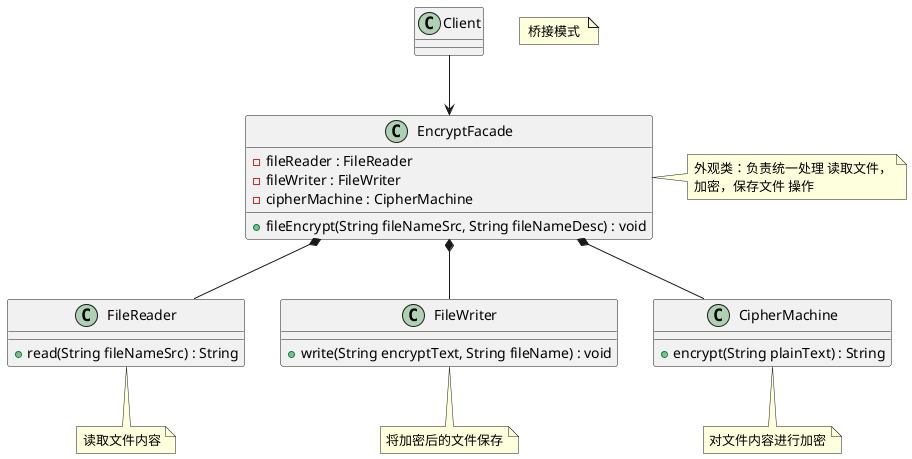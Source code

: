 @startuml
note " 桥接模式 " as I
class FileReader{
    +read(String fileNameSrc) : String
}
note bottom : 读取文件内容
class FileWriter{
    +write(String encryptText, String fileName) : void
}
note bottom : 将加密后的文件保存
class CipherMachine{
    +encrypt(String plainText) : String
}
note bottom : 对文件内容进行加密
class EncryptFacade{
    -fileReader : FileReader
    -fileWriter : FileWriter
    -cipherMachine : CipherMachine
    +fileEncrypt(String fileNameSrc, String fileNameDesc) : void
}
note right : 外观类：负责统一处理 读取文件，\n加密，保存文件 操作
EncryptFacade *-- FileReader
EncryptFacade *-- FileWriter
EncryptFacade *-- CipherMachine

class Client

Client --> EncryptFacade
@enduml